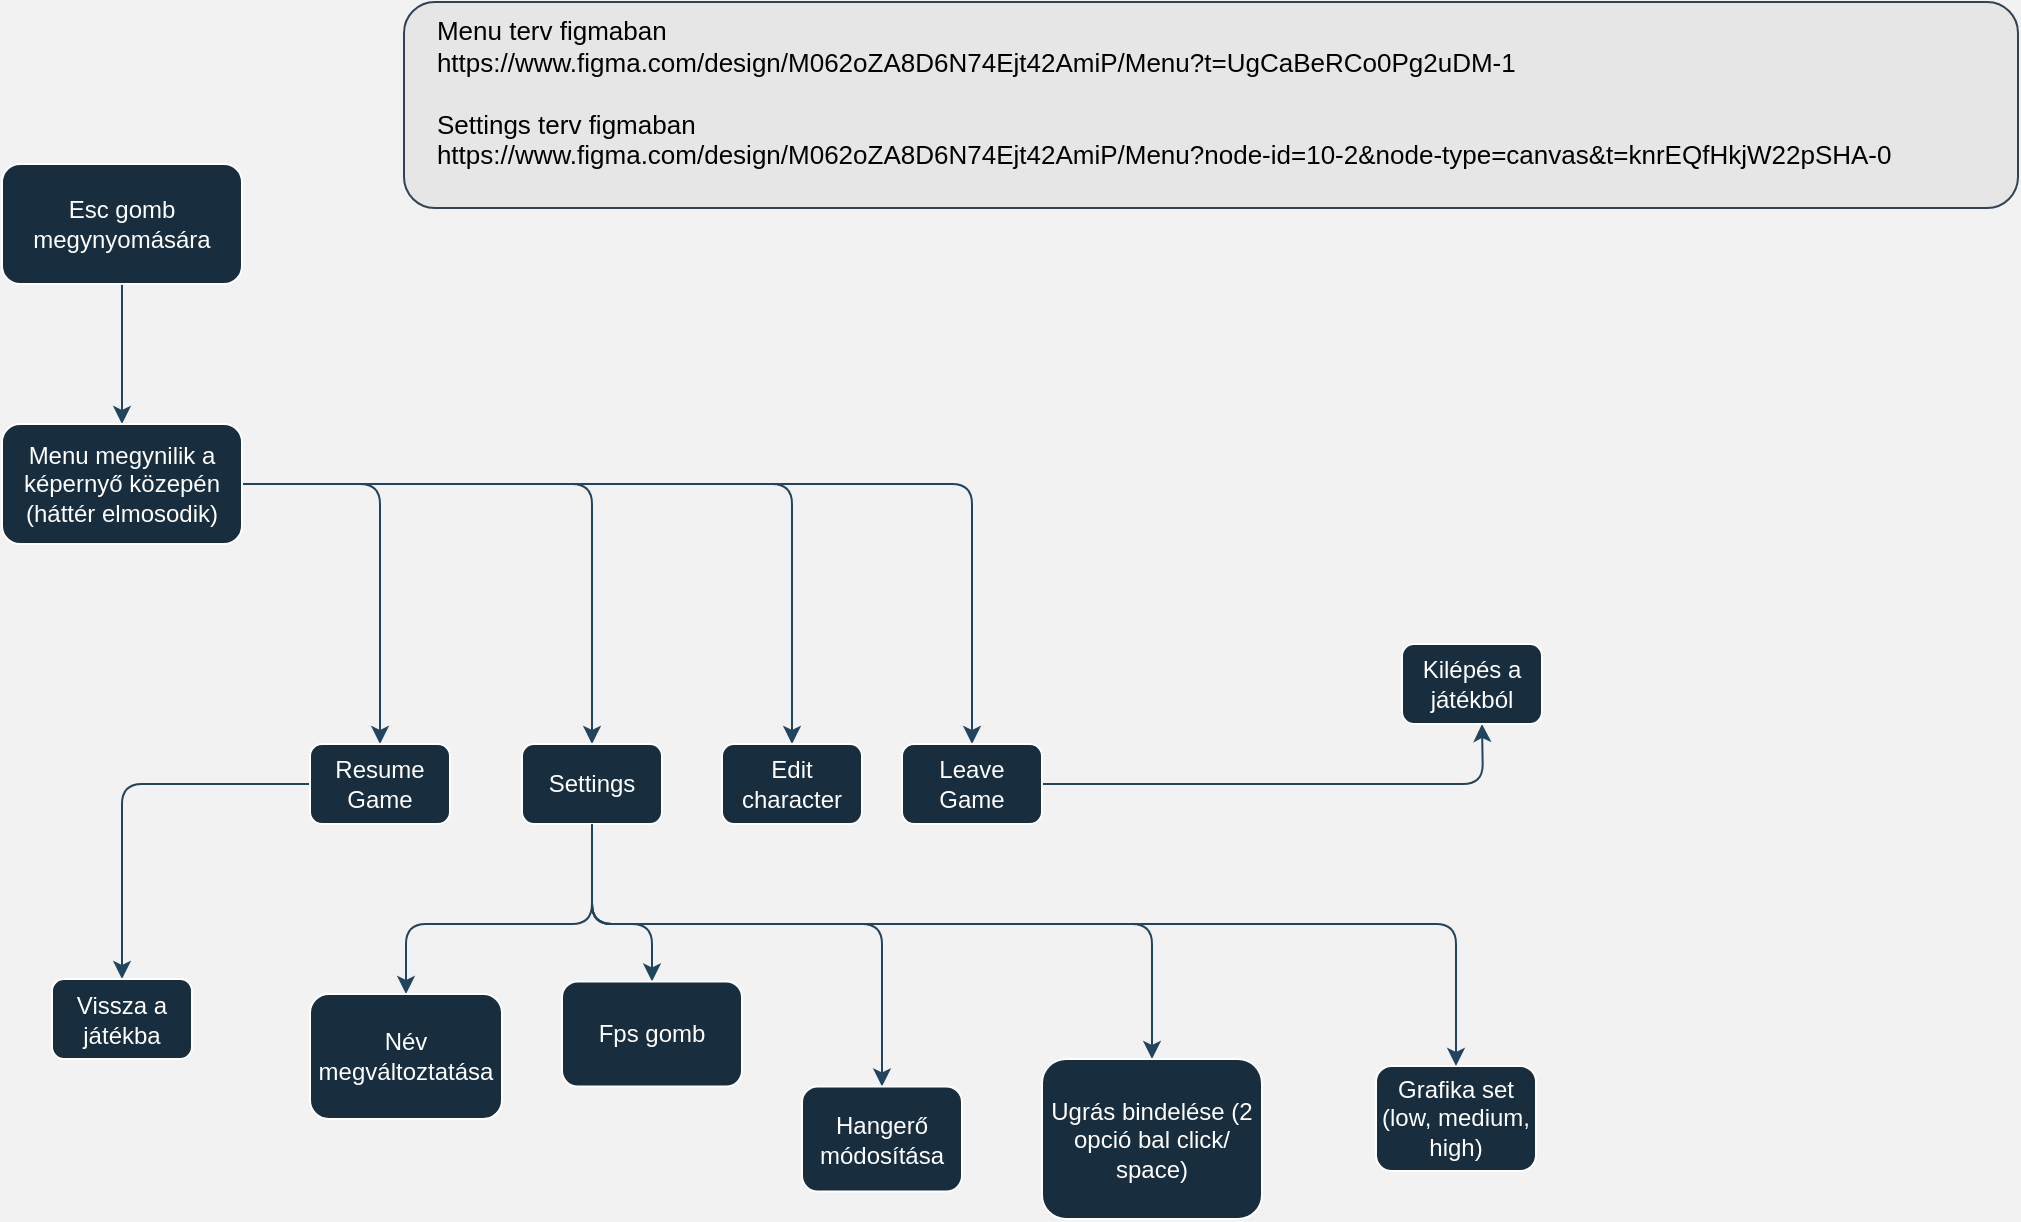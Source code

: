 <mxfile version="24.9.1">
  <diagram name="1 oldal" id="aF6ez5jJWSz7ExASw3fL">
    <mxGraphModel dx="1434" dy="780" grid="0" gridSize="10" guides="1" tooltips="1" connect="1" arrows="1" fold="1" page="1" pageScale="1" pageWidth="827" pageHeight="1169" background="#f2f2f2" math="0" shadow="0">
      <root>
        <mxCell id="0" />
        <mxCell id="1" parent="0" />
        <mxCell id="PkJ0hWwf3vTzd-RoCqL3-3" style="edgeStyle=orthogonalEdgeStyle;rounded=1;orthogonalLoop=1;jettySize=auto;html=1;exitX=0.5;exitY=1;exitDx=0;exitDy=0;entryX=0.5;entryY=0;entryDx=0;entryDy=0;labelBackgroundColor=none;strokeColor=#23445D;fontColor=default;" parent="1" source="PkJ0hWwf3vTzd-RoCqL3-1" target="PkJ0hWwf3vTzd-RoCqL3-2" edge="1">
          <mxGeometry relative="1" as="geometry" />
        </mxCell>
        <mxCell id="PkJ0hWwf3vTzd-RoCqL3-1" value="Esc gomb megynyomására" style="rounded=1;whiteSpace=wrap;html=1;labelBackgroundColor=none;fillColor=#182E3E;strokeColor=#FFFFFF;fontColor=#FFFFFF;" parent="1" vertex="1">
          <mxGeometry x="260" y="170" width="120" height="60" as="geometry" />
        </mxCell>
        <mxCell id="PkJ0hWwf3vTzd-RoCqL3-15" style="edgeStyle=orthogonalEdgeStyle;rounded=1;orthogonalLoop=1;jettySize=auto;html=1;exitX=1;exitY=0.5;exitDx=0;exitDy=0;entryX=0.5;entryY=0;entryDx=0;entryDy=0;labelBackgroundColor=none;strokeColor=#23445D;fontColor=default;" parent="1" source="PkJ0hWwf3vTzd-RoCqL3-2" target="PkJ0hWwf3vTzd-RoCqL3-13" edge="1">
          <mxGeometry relative="1" as="geometry" />
        </mxCell>
        <mxCell id="PkJ0hWwf3vTzd-RoCqL3-16" style="edgeStyle=orthogonalEdgeStyle;rounded=1;orthogonalLoop=1;jettySize=auto;html=1;exitX=1;exitY=0.5;exitDx=0;exitDy=0;entryX=0.5;entryY=0;entryDx=0;entryDy=0;labelBackgroundColor=none;strokeColor=#23445D;fontColor=default;" parent="1" source="PkJ0hWwf3vTzd-RoCqL3-2" target="PkJ0hWwf3vTzd-RoCqL3-10" edge="1">
          <mxGeometry relative="1" as="geometry" />
        </mxCell>
        <mxCell id="PkJ0hWwf3vTzd-RoCqL3-17" style="edgeStyle=orthogonalEdgeStyle;rounded=1;orthogonalLoop=1;jettySize=auto;html=1;exitX=1;exitY=0.5;exitDx=0;exitDy=0;entryX=0.5;entryY=0;entryDx=0;entryDy=0;labelBackgroundColor=none;strokeColor=#23445D;fontColor=default;" parent="1" source="PkJ0hWwf3vTzd-RoCqL3-2" target="PkJ0hWwf3vTzd-RoCqL3-12" edge="1">
          <mxGeometry relative="1" as="geometry" />
        </mxCell>
        <mxCell id="PkJ0hWwf3vTzd-RoCqL3-18" style="edgeStyle=orthogonalEdgeStyle;rounded=1;orthogonalLoop=1;jettySize=auto;html=1;exitX=1;exitY=0.5;exitDx=0;exitDy=0;entryX=0.5;entryY=0;entryDx=0;entryDy=0;labelBackgroundColor=none;strokeColor=#23445D;fontColor=default;" parent="1" source="PkJ0hWwf3vTzd-RoCqL3-2" target="PkJ0hWwf3vTzd-RoCqL3-14" edge="1">
          <mxGeometry relative="1" as="geometry" />
        </mxCell>
        <mxCell id="PkJ0hWwf3vTzd-RoCqL3-2" value="Menu megynilik a képernyő közepén&lt;div&gt;(háttér elmosodik)&lt;/div&gt;" style="rounded=1;whiteSpace=wrap;html=1;labelBackgroundColor=none;fillColor=#182E3E;strokeColor=#FFFFFF;fontColor=#FFFFFF;" parent="1" vertex="1">
          <mxGeometry x="260" y="300" width="120" height="60" as="geometry" />
        </mxCell>
        <mxCell id="PkJ0hWwf3vTzd-RoCqL3-26" style="edgeStyle=orthogonalEdgeStyle;rounded=1;orthogonalLoop=1;jettySize=auto;html=1;exitX=0.5;exitY=1;exitDx=0;exitDy=0;labelBackgroundColor=none;strokeColor=#23445D;fontColor=default;" parent="1" source="PkJ0hWwf3vTzd-RoCqL3-10" target="PkJ0hWwf3vTzd-RoCqL3-22" edge="1">
          <mxGeometry relative="1" as="geometry">
            <Array as="points">
              <mxPoint x="555" y="550" />
              <mxPoint x="585" y="550" />
            </Array>
          </mxGeometry>
        </mxCell>
        <mxCell id="PkJ0hWwf3vTzd-RoCqL3-27" style="edgeStyle=orthogonalEdgeStyle;rounded=1;orthogonalLoop=1;jettySize=auto;html=1;exitX=0.5;exitY=1;exitDx=0;exitDy=0;entryX=0.5;entryY=0;entryDx=0;entryDy=0;labelBackgroundColor=none;strokeColor=#23445D;fontColor=default;" parent="1" source="PkJ0hWwf3vTzd-RoCqL3-10" target="PkJ0hWwf3vTzd-RoCqL3-20" edge="1">
          <mxGeometry relative="1" as="geometry">
            <Array as="points">
              <mxPoint x="555" y="550" />
              <mxPoint x="700" y="550" />
            </Array>
          </mxGeometry>
        </mxCell>
        <mxCell id="PkJ0hWwf3vTzd-RoCqL3-28" style="edgeStyle=orthogonalEdgeStyle;rounded=1;orthogonalLoop=1;jettySize=auto;html=1;exitX=0.5;exitY=1;exitDx=0;exitDy=0;entryX=0.5;entryY=0;entryDx=0;entryDy=0;labelBackgroundColor=none;strokeColor=#23445D;fontColor=default;" parent="1" source="PkJ0hWwf3vTzd-RoCqL3-10" target="PkJ0hWwf3vTzd-RoCqL3-21" edge="1">
          <mxGeometry relative="1" as="geometry">
            <Array as="points">
              <mxPoint x="555" y="550" />
              <mxPoint x="835" y="550" />
            </Array>
          </mxGeometry>
        </mxCell>
        <mxCell id="PkJ0hWwf3vTzd-RoCqL3-35" style="edgeStyle=orthogonalEdgeStyle;rounded=1;orthogonalLoop=1;jettySize=auto;html=1;exitX=0.5;exitY=1;exitDx=0;exitDy=0;entryX=0.5;entryY=0;entryDx=0;entryDy=0;labelBackgroundColor=none;strokeColor=#23445D;fontColor=default;" parent="1" source="PkJ0hWwf3vTzd-RoCqL3-10" target="PkJ0hWwf3vTzd-RoCqL3-23" edge="1">
          <mxGeometry relative="1" as="geometry">
            <Array as="points">
              <mxPoint x="555" y="550" />
              <mxPoint x="462" y="550" />
            </Array>
          </mxGeometry>
        </mxCell>
        <mxCell id="PkJ0hWwf3vTzd-RoCqL3-10" value="Settings" style="rounded=1;whiteSpace=wrap;html=1;labelBackgroundColor=none;fillColor=#182E3E;strokeColor=#FFFFFF;fontColor=#FFFFFF;" parent="1" vertex="1">
          <mxGeometry x="520" y="460" width="70" height="40" as="geometry" />
        </mxCell>
        <mxCell id="PkJ0hWwf3vTzd-RoCqL3-12" value="Edit character" style="rounded=1;whiteSpace=wrap;html=1;labelBackgroundColor=none;fillColor=#182E3E;strokeColor=#FFFFFF;fontColor=#FFFFFF;" parent="1" vertex="1">
          <mxGeometry x="620" y="460" width="70" height="40" as="geometry" />
        </mxCell>
        <mxCell id="PkJ0hWwf3vTzd-RoCqL3-31" style="edgeStyle=orthogonalEdgeStyle;rounded=1;orthogonalLoop=1;jettySize=auto;html=1;exitX=0;exitY=0.5;exitDx=0;exitDy=0;labelBackgroundColor=none;strokeColor=#23445D;fontColor=default;" parent="1" source="PkJ0hWwf3vTzd-RoCqL3-13" target="PkJ0hWwf3vTzd-RoCqL3-29" edge="1">
          <mxGeometry relative="1" as="geometry" />
        </mxCell>
        <mxCell id="PkJ0hWwf3vTzd-RoCqL3-13" value="Resume Game" style="rounded=1;whiteSpace=wrap;html=1;labelBackgroundColor=none;fillColor=#182E3E;strokeColor=#FFFFFF;fontColor=#FFFFFF;" parent="1" vertex="1">
          <mxGeometry x="414" y="460" width="70" height="40" as="geometry" />
        </mxCell>
        <mxCell id="PkJ0hWwf3vTzd-RoCqL3-33" style="edgeStyle=orthogonalEdgeStyle;rounded=1;orthogonalLoop=1;jettySize=auto;html=1;exitX=1;exitY=0.5;exitDx=0;exitDy=0;labelBackgroundColor=none;strokeColor=#23445D;fontColor=default;" parent="1" source="PkJ0hWwf3vTzd-RoCqL3-14" edge="1">
          <mxGeometry relative="1" as="geometry">
            <mxPoint x="1000" y="450" as="targetPoint" />
          </mxGeometry>
        </mxCell>
        <mxCell id="PkJ0hWwf3vTzd-RoCqL3-14" value="Leave Game" style="rounded=1;whiteSpace=wrap;html=1;labelBackgroundColor=none;fillColor=#182E3E;strokeColor=#FFFFFF;fontColor=#FFFFFF;" parent="1" vertex="1">
          <mxGeometry x="710" y="460" width="70" height="40" as="geometry" />
        </mxCell>
        <mxCell id="PkJ0hWwf3vTzd-RoCqL3-20" value="Hangerő módosítása" style="rounded=1;whiteSpace=wrap;html=1;labelBackgroundColor=none;fillColor=#182E3E;strokeColor=#FFFFFF;fontColor=#FFFFFF;" parent="1" vertex="1">
          <mxGeometry x="660" y="631.25" width="80" height="52.5" as="geometry" />
        </mxCell>
        <mxCell id="PkJ0hWwf3vTzd-RoCqL3-21" value="Ugrás bindelése (2 opció bal click/ space)" style="rounded=1;whiteSpace=wrap;html=1;labelBackgroundColor=none;fillColor=#182E3E;strokeColor=#FFFFFF;fontColor=#FFFFFF;" parent="1" vertex="1">
          <mxGeometry x="780" y="617.5" width="110" height="80" as="geometry" />
        </mxCell>
        <mxCell id="PkJ0hWwf3vTzd-RoCqL3-22" value="Fps gomb&lt;span style=&quot;color: rgba(0, 0, 0, 0); font-family: monospace; font-size: 0px; text-align: start; text-wrap-mode: nowrap;&quot;&gt;%3CmxGraphModel%3E%3Croot%3E%3CmxCell%20id%3D%220%22%2F%3E%3CmxCell%20id%3D%221%22%20parent%3D%220%22%2F%3E%3CmxCell%20id%3D%222%22%20value%3D%22(Teljes%20k%C3%A9perny%C5%91)%22%20style%3D%22rounded%3D0%3BwhiteSpace%3Dwrap%3Bhtml%3D1%3B%22%20vertex%3D%221%22%20parent%3D%221%22%3E%3CmxGeometry%20x%3D%22560%22%20y%3D%22545%22%20width%3D%2270%22%20height%3D%2240%22%20as%3D%22geometry%22%2F%3E%3C%2FmxCell%3E%3C%2Froot%3E%3C%2FmxGraphModel%3E&lt;/span&gt;" style="rounded=1;whiteSpace=wrap;html=1;labelBackgroundColor=none;fillColor=#182E3E;strokeColor=#FFFFFF;fontColor=#FFFFFF;" parent="1" vertex="1">
          <mxGeometry x="540" y="578.75" width="90" height="52.5" as="geometry" />
        </mxCell>
        <mxCell id="PkJ0hWwf3vTzd-RoCqL3-23" value="Név megváltoztatása" style="rounded=1;whiteSpace=wrap;html=1;labelBackgroundColor=none;fillColor=#182E3E;strokeColor=#FFFFFF;fontColor=#FFFFFF;" parent="1" vertex="1">
          <mxGeometry x="414" y="585" width="96" height="62.5" as="geometry" />
        </mxCell>
        <mxCell id="PkJ0hWwf3vTzd-RoCqL3-29" value="Vissza a játékba" style="rounded=1;whiteSpace=wrap;html=1;labelBackgroundColor=none;fillColor=#182E3E;strokeColor=#FFFFFF;fontColor=#FFFFFF;" parent="1" vertex="1">
          <mxGeometry x="285" y="577.5" width="70" height="40" as="geometry" />
        </mxCell>
        <mxCell id="PkJ0hWwf3vTzd-RoCqL3-34" value="Kilépés a játékból" style="rounded=1;whiteSpace=wrap;html=1;labelBackgroundColor=none;fillColor=#182E3E;strokeColor=#FFFFFF;fontColor=#FFFFFF;" parent="1" vertex="1">
          <mxGeometry x="960" y="410" width="70" height="40" as="geometry" />
        </mxCell>
        <UserObject label="    Menu terv figmaban&#xa;    https://www.figma.com/design/M062oZA8D6N74Ejt42AmiP/Menu?t=UgCaBeRCo0Pg2uDM-1&#xa;&#xa;    Settings terv figmaban&#xa;    https://www.figma.com/design/M062oZA8D6N74Ejt42AmiP/Menu?node-id=10-2&amp;node-type=canvas&amp;t=knrEQfHkjW22pSHA-0" link="https://www.figma.com/design/M062oZA8D6N74Ejt42AmiP/Menu?t=UgCaBeRCo0Pg2uDM-1" id="ThzEgekt1Sqbeqq67R9o-1">
          <mxCell style="text;whiteSpace=wrap;fontSize=13;labelBackgroundColor=none;fontColor=#000000;rounded=1;fillColor=#E6E6E6;strokeColor=#314354;" parent="1" vertex="1">
            <mxGeometry x="461" y="89" width="807" height="103" as="geometry" />
          </mxCell>
        </UserObject>
        <mxCell id="LX9e9KuQA0IY-Zd5HaNY-1" value="Grafika set (low, medium, high)" style="rounded=1;whiteSpace=wrap;html=1;labelBackgroundColor=none;fillColor=#182E3E;strokeColor=#FFFFFF;fontColor=#FFFFFF;" parent="1" vertex="1">
          <mxGeometry x="947" y="621" width="80" height="52.5" as="geometry" />
        </mxCell>
        <mxCell id="LX9e9KuQA0IY-Zd5HaNY-3" style="edgeStyle=orthogonalEdgeStyle;rounded=1;orthogonalLoop=1;jettySize=auto;html=1;exitX=0.5;exitY=1;exitDx=0;exitDy=0;entryX=0.5;entryY=0;entryDx=0;entryDy=0;labelBackgroundColor=none;strokeColor=#23445D;fontColor=default;" parent="1" target="LX9e9KuQA0IY-Zd5HaNY-1" edge="1">
          <mxGeometry relative="1" as="geometry">
            <Array as="points">
              <mxPoint x="555" y="550" />
              <mxPoint x="987" y="550" />
            </Array>
            <mxPoint x="555" y="500" as="sourcePoint" />
            <mxPoint x="835" y="618" as="targetPoint" />
          </mxGeometry>
        </mxCell>
      </root>
    </mxGraphModel>
  </diagram>
</mxfile>
